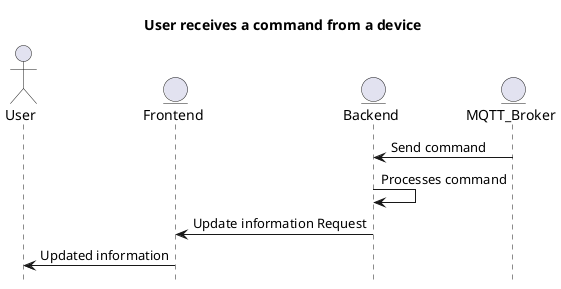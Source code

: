 @startuml
hide footbox
title User receives a command from a device

actor User
entity Frontend
entity Backend
entity MQTT_Broker

MQTT_Broker -> Backend: Send command
Backend -> Backend: Processes command
Backend -> Frontend: Update information Request
Frontend -> User: Updated information
@enduml
